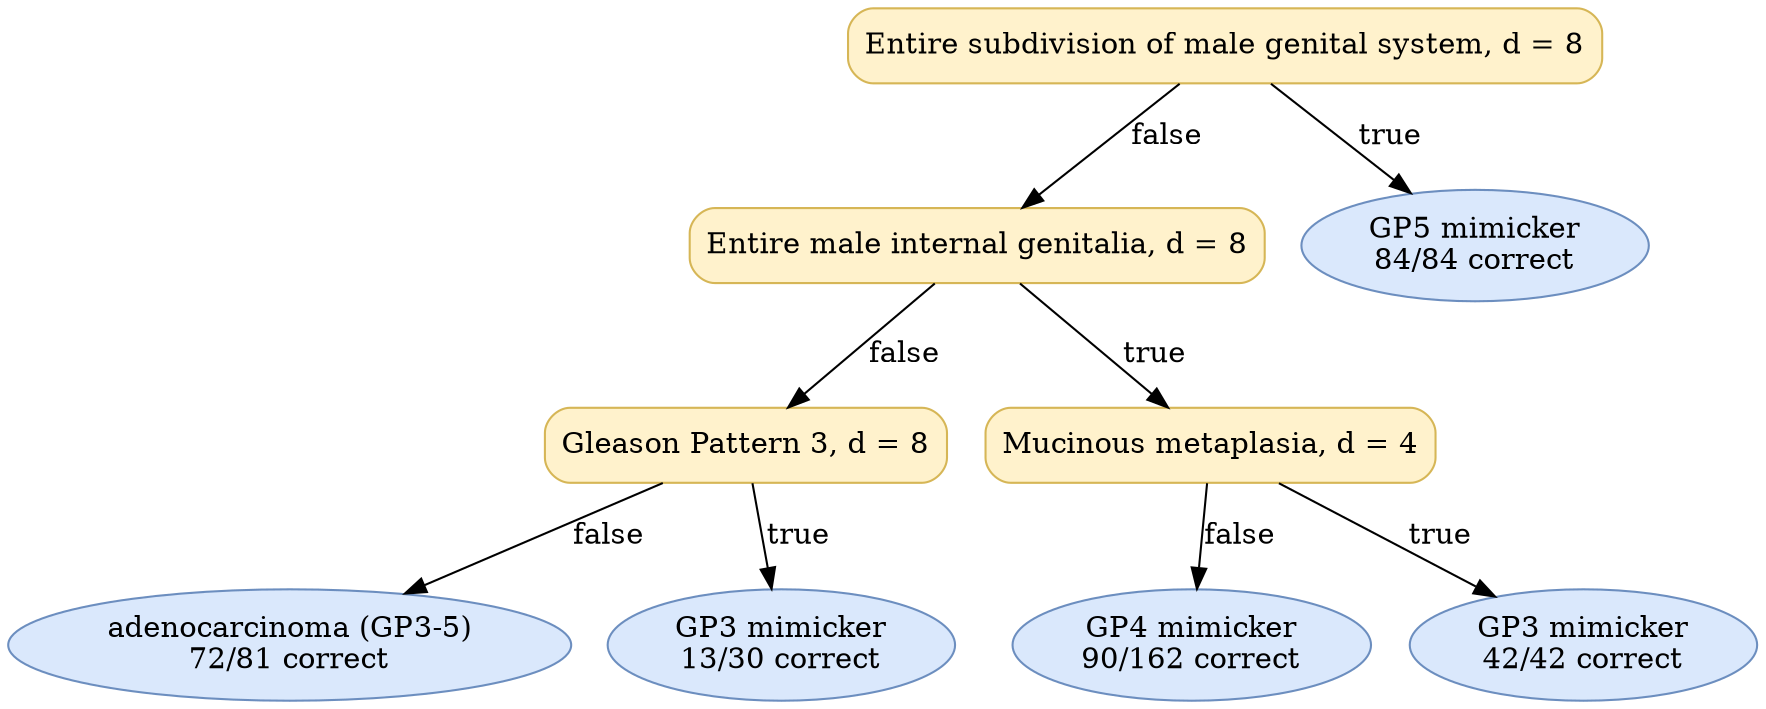 digraph "DT" {
fontname="Times-Roman";
label="";
node [fontname="Times-Roman"];
Node1 [color="#D6B656", fillcolor="#FFF2CC", label="Entire subdivision of male genital system, d = 8", shape="box", style="rounded,filled"];
Node2 [color="#D6B656", fillcolor="#FFF2CC", label="Entire male internal genitalia, d = 8", shape="box", style="rounded,filled"];
Node3 [color="#D6B656", fillcolor="#FFF2CC", label="Gleason Pattern 3, d = 8", shape="box", style="rounded,filled"];
Node4 [color="#6C8EBF", fillcolor="#DAE8FC", label=<adenocarcinoma (GP3-5)<br/>72/81 correct>, shape="ellipse", style="rounded,filled"];
Node5 [color="#6C8EBF", fillcolor="#DAE8FC", label=<GP3 mimicker<br/>13/30 correct>, shape="ellipse", style="rounded,filled"];
Node6 [color="#D6B656", fillcolor="#FFF2CC", label="Mucinous metaplasia, d = 4", shape="box", style="rounded,filled"];
Node7 [color="#6C8EBF", fillcolor="#DAE8FC", label=<GP4 mimicker<br/>90/162 correct>, shape="ellipse", style="rounded,filled"];
Node8 [color="#6C8EBF", fillcolor="#DAE8FC", label=<GP3 mimicker<br/>42/42 correct>, shape="ellipse", style="rounded,filled"];
Node9 [color="#6C8EBF", fillcolor="#DAE8FC", label=<GP5 mimicker<br/>84/84 correct>, shape="ellipse", style="rounded,filled"];
Node1 -> Node2  [key=0, label="false"];
Node1 -> Node9  [key=0, label="true"];
Node2 -> Node3  [key=0, label="false"];
Node2 -> Node6  [key=0, label="true"];
Node3 -> Node4  [key=0, label="false"];
Node3 -> Node5  [key=0, label="true"];
Node6 -> Node7  [key=0, label="false"];
Node6 -> Node8  [key=0, label="true"];
}
